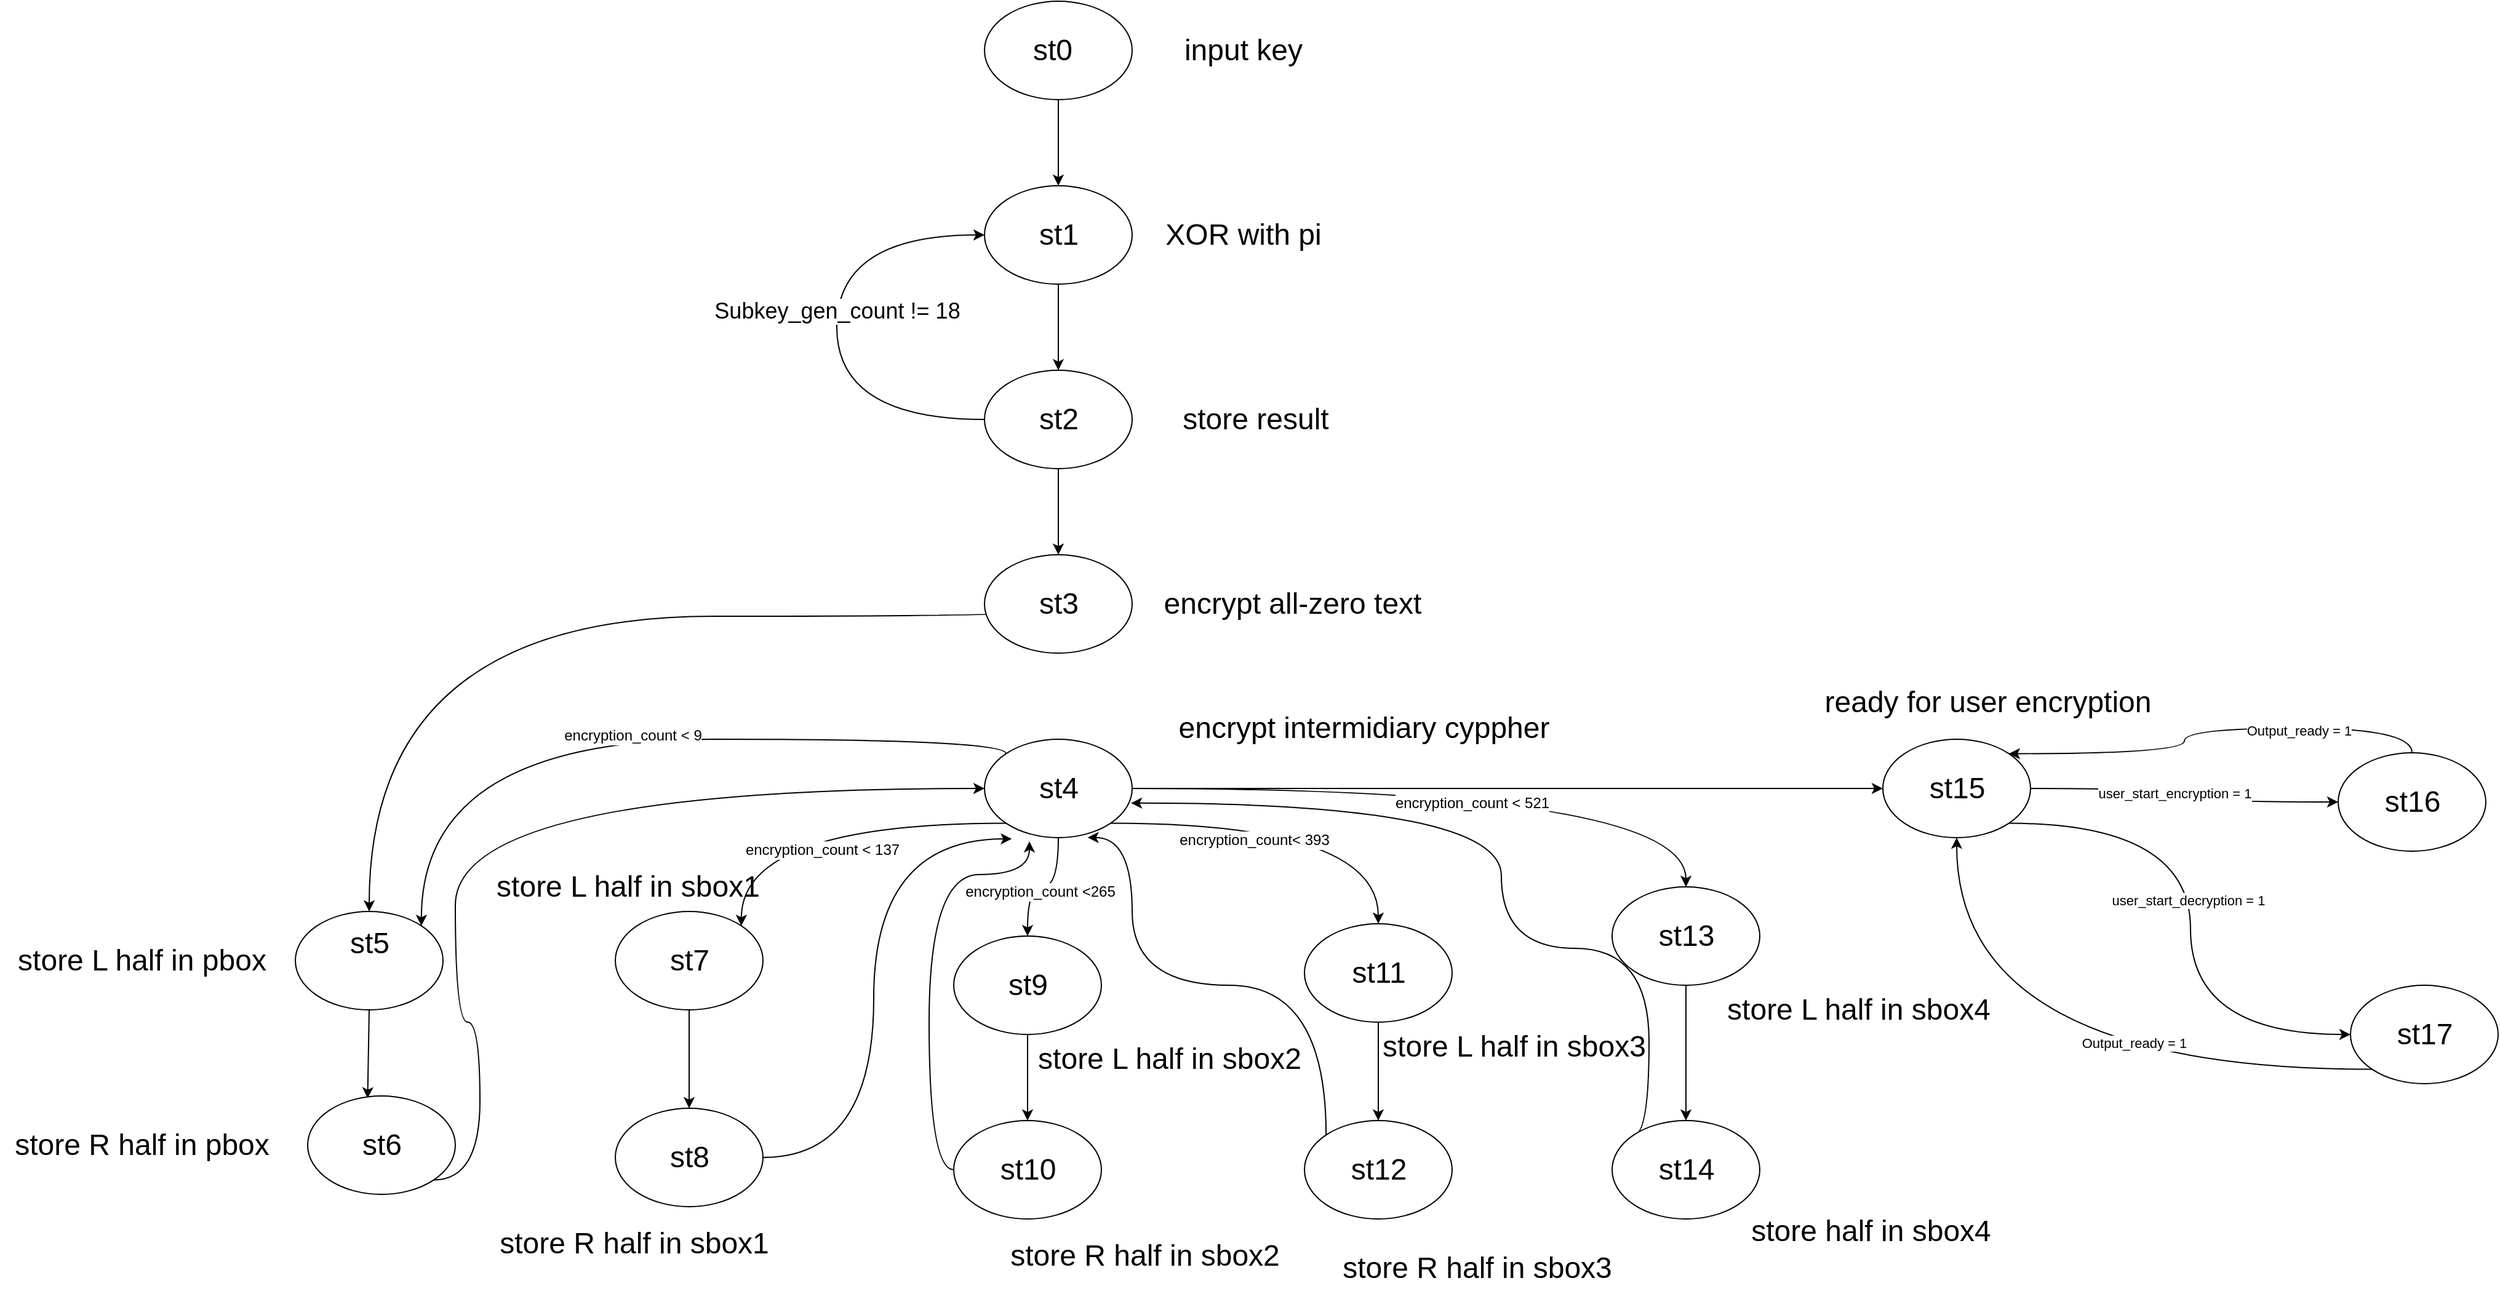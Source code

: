 <mxfile version="21.6.8" type="device">
  <diagram name="Page-1" id="sMe43WNxVO2fPYyYrZ3E">
    <mxGraphModel dx="2410" dy="1008" grid="1" gridSize="10" guides="1" tooltips="1" connect="1" arrows="1" fold="1" page="1" pageScale="1" pageWidth="850" pageHeight="1100" math="0" shadow="0">
      <root>
        <mxCell id="0" />
        <mxCell id="1" parent="0" />
        <mxCell id="xssgaU7yMrccYGRbfxuS-50" style="edgeStyle=orthogonalEdgeStyle;rounded=0;orthogonalLoop=1;jettySize=auto;html=1;exitX=0.5;exitY=1;exitDx=0;exitDy=0;entryX=0.5;entryY=0;entryDx=0;entryDy=0;" parent="1" source="xssgaU7yMrccYGRbfxuS-1" target="xssgaU7yMrccYGRbfxuS-2" edge="1">
          <mxGeometry relative="1" as="geometry" />
        </mxCell>
        <mxCell id="xssgaU7yMrccYGRbfxuS-1" value="" style="ellipse;whiteSpace=wrap;html=1;" parent="1" vertex="1">
          <mxGeometry x="330" y="70" width="120" height="80" as="geometry" />
        </mxCell>
        <mxCell id="xssgaU7yMrccYGRbfxuS-51" style="edgeStyle=orthogonalEdgeStyle;rounded=0;orthogonalLoop=1;jettySize=auto;html=1;exitX=0.5;exitY=1;exitDx=0;exitDy=0;entryX=0.5;entryY=0;entryDx=0;entryDy=0;" parent="1" source="xssgaU7yMrccYGRbfxuS-2" target="xssgaU7yMrccYGRbfxuS-3" edge="1">
          <mxGeometry relative="1" as="geometry" />
        </mxCell>
        <mxCell id="xssgaU7yMrccYGRbfxuS-2" value="" style="ellipse;whiteSpace=wrap;html=1;" parent="1" vertex="1">
          <mxGeometry x="330" y="220" width="120" height="80" as="geometry" />
        </mxCell>
        <mxCell id="xssgaU7yMrccYGRbfxuS-52" style="edgeStyle=orthogonalEdgeStyle;rounded=0;orthogonalLoop=1;jettySize=auto;html=1;exitX=0.5;exitY=1;exitDx=0;exitDy=0;entryX=0.5;entryY=0;entryDx=0;entryDy=0;" parent="1" source="xssgaU7yMrccYGRbfxuS-3" target="xssgaU7yMrccYGRbfxuS-4" edge="1">
          <mxGeometry relative="1" as="geometry" />
        </mxCell>
        <mxCell id="CImMtBF49ZopvuC7Rgb3-1" style="edgeStyle=orthogonalEdgeStyle;curved=1;rounded=0;orthogonalLoop=1;jettySize=auto;html=1;exitX=0;exitY=0.5;exitDx=0;exitDy=0;entryX=0;entryY=0.5;entryDx=0;entryDy=0;" edge="1" parent="1" source="xssgaU7yMrccYGRbfxuS-3" target="xssgaU7yMrccYGRbfxuS-2">
          <mxGeometry relative="1" as="geometry">
            <Array as="points">
              <mxPoint x="210" y="410" />
              <mxPoint x="210" y="260" />
            </Array>
          </mxGeometry>
        </mxCell>
        <mxCell id="CImMtBF49ZopvuC7Rgb3-2" value="&lt;font style=&quot;font-size: 18px;&quot;&gt;Subkey_gen_count != 18&lt;/font&gt;" style="edgeLabel;html=1;align=center;verticalAlign=middle;resizable=0;points=[];" vertex="1" connectable="0" parent="CImMtBF49ZopvuC7Rgb3-1">
          <mxGeometry x="0.063" relative="1" as="geometry">
            <mxPoint y="-1" as="offset" />
          </mxGeometry>
        </mxCell>
        <mxCell id="xssgaU7yMrccYGRbfxuS-3" value="" style="ellipse;whiteSpace=wrap;html=1;" parent="1" vertex="1">
          <mxGeometry x="330" y="370" width="120" height="80" as="geometry" />
        </mxCell>
        <mxCell id="xssgaU7yMrccYGRbfxuS-53" style="edgeStyle=orthogonalEdgeStyle;curved=1;rounded=0;orthogonalLoop=1;jettySize=auto;html=1;exitX=0;exitY=0.5;exitDx=0;exitDy=0;entryX=0.5;entryY=0;entryDx=0;entryDy=0;" parent="1" source="xssgaU7yMrccYGRbfxuS-4" target="xssgaU7yMrccYGRbfxuS-14" edge="1">
          <mxGeometry relative="1" as="geometry">
            <Array as="points">
              <mxPoint x="390" y="560" />
              <mxPoint x="390" y="570" />
              <mxPoint x="-170" y="570" />
            </Array>
          </mxGeometry>
        </mxCell>
        <mxCell id="xssgaU7yMrccYGRbfxuS-4" value="" style="ellipse;whiteSpace=wrap;html=1;" parent="1" vertex="1">
          <mxGeometry x="330" y="520" width="120" height="80" as="geometry" />
        </mxCell>
        <mxCell id="xssgaU7yMrccYGRbfxuS-55" style="edgeStyle=orthogonalEdgeStyle;curved=1;rounded=0;orthogonalLoop=1;jettySize=auto;html=1;exitX=0;exitY=1;exitDx=0;exitDy=0;entryX=1;entryY=0;entryDx=0;entryDy=0;" parent="1" source="xssgaU7yMrccYGRbfxuS-5" target="xssgaU7yMrccYGRbfxuS-6" edge="1">
          <mxGeometry relative="1" as="geometry" />
        </mxCell>
        <mxCell id="0OiV8ayJ7deSLGKpyF09-4" value="&lt;font style=&quot;font-size: 12px;&quot;&gt;encryption_count &amp;lt; 137&lt;/font&gt;" style="edgeLabel;html=1;align=center;verticalAlign=middle;resizable=0;points=[];" parent="xssgaU7yMrccYGRbfxuS-55" vertex="1" connectable="0">
          <mxGeometry x="0.009" y="21" relative="1" as="geometry">
            <mxPoint x="1" as="offset" />
          </mxGeometry>
        </mxCell>
        <mxCell id="xssgaU7yMrccYGRbfxuS-57" style="edgeStyle=orthogonalEdgeStyle;curved=1;rounded=0;orthogonalLoop=1;jettySize=auto;html=1;exitX=0.5;exitY=1;exitDx=0;exitDy=0;entryX=0.5;entryY=0;entryDx=0;entryDy=0;" parent="1" source="xssgaU7yMrccYGRbfxuS-5" target="xssgaU7yMrccYGRbfxuS-8" edge="1">
          <mxGeometry relative="1" as="geometry" />
        </mxCell>
        <mxCell id="0OiV8ayJ7deSLGKpyF09-5" value="&lt;font style=&quot;font-size: 12px;&quot;&gt;encryption_count &amp;lt;265&lt;/font&gt;" style="edgeLabel;html=1;align=center;verticalAlign=middle;resizable=0;points=[];" parent="xssgaU7yMrccYGRbfxuS-57" vertex="1" connectable="0">
          <mxGeometry x="0.059" y="4" relative="1" as="geometry">
            <mxPoint as="offset" />
          </mxGeometry>
        </mxCell>
        <mxCell id="xssgaU7yMrccYGRbfxuS-59" style="edgeStyle=orthogonalEdgeStyle;curved=1;rounded=0;orthogonalLoop=1;jettySize=auto;html=1;exitX=1;exitY=1;exitDx=0;exitDy=0;entryX=0.5;entryY=0;entryDx=0;entryDy=0;" parent="1" source="xssgaU7yMrccYGRbfxuS-5" target="xssgaU7yMrccYGRbfxuS-10" edge="1">
          <mxGeometry relative="1" as="geometry" />
        </mxCell>
        <mxCell id="0OiV8ayJ7deSLGKpyF09-6" value="&lt;font style=&quot;font-size: 12px;&quot;&gt;encryption_count&amp;lt; 393&lt;/font&gt;" style="edgeLabel;html=1;align=center;verticalAlign=middle;resizable=0;points=[];" parent="xssgaU7yMrccYGRbfxuS-59" vertex="1" connectable="0">
          <mxGeometry x="-0.222" y="-13" relative="1" as="geometry">
            <mxPoint as="offset" />
          </mxGeometry>
        </mxCell>
        <mxCell id="xssgaU7yMrccYGRbfxuS-61" style="edgeStyle=orthogonalEdgeStyle;curved=1;rounded=0;orthogonalLoop=1;jettySize=auto;html=1;exitX=1;exitY=0.5;exitDx=0;exitDy=0;entryX=0.5;entryY=0;entryDx=0;entryDy=0;" parent="1" source="xssgaU7yMrccYGRbfxuS-5" target="xssgaU7yMrccYGRbfxuS-12" edge="1">
          <mxGeometry relative="1" as="geometry" />
        </mxCell>
        <mxCell id="0OiV8ayJ7deSLGKpyF09-7" value="&lt;font style=&quot;font-size: 12px;&quot;&gt;encryption_count &amp;lt; 521&lt;/font&gt;" style="edgeLabel;html=1;align=center;verticalAlign=middle;resizable=0;points=[];" parent="xssgaU7yMrccYGRbfxuS-61" vertex="1" connectable="0">
          <mxGeometry x="0.04" y="-12" relative="1" as="geometry">
            <mxPoint as="offset" />
          </mxGeometry>
        </mxCell>
        <mxCell id="xssgaU7yMrccYGRbfxuS-63" style="edgeStyle=orthogonalEdgeStyle;curved=1;rounded=0;orthogonalLoop=1;jettySize=auto;html=1;exitX=1;exitY=0.5;exitDx=0;exitDy=0;entryX=0;entryY=0.5;entryDx=0;entryDy=0;" parent="1" source="xssgaU7yMrccYGRbfxuS-5" target="xssgaU7yMrccYGRbfxuS-16" edge="1">
          <mxGeometry relative="1" as="geometry">
            <mxPoint x="1050.4" y="679.6" as="targetPoint" />
          </mxGeometry>
        </mxCell>
        <mxCell id="0OiV8ayJ7deSLGKpyF09-1" style="edgeStyle=orthogonalEdgeStyle;curved=1;rounded=0;orthogonalLoop=1;jettySize=auto;html=1;exitX=0;exitY=0;exitDx=0;exitDy=0;entryX=1;entryY=0;entryDx=0;entryDy=0;" parent="1" source="xssgaU7yMrccYGRbfxuS-5" target="xssgaU7yMrccYGRbfxuS-14" edge="1">
          <mxGeometry relative="1" as="geometry">
            <Array as="points">
              <mxPoint x="348" y="670" />
              <mxPoint x="-128" y="670" />
            </Array>
          </mxGeometry>
        </mxCell>
        <mxCell id="0OiV8ayJ7deSLGKpyF09-3" value="&lt;font style=&quot;font-size: 12px;&quot;&gt;encryption_count &amp;lt; 9&lt;/font&gt;" style="edgeLabel;html=1;align=center;verticalAlign=middle;resizable=0;points=[];" parent="0OiV8ayJ7deSLGKpyF09-1" vertex="1" connectable="0">
          <mxGeometry x="-0.01" y="-3" relative="1" as="geometry">
            <mxPoint as="offset" />
          </mxGeometry>
        </mxCell>
        <mxCell id="xssgaU7yMrccYGRbfxuS-5" value="" style="ellipse;whiteSpace=wrap;html=1;" parent="1" vertex="1">
          <mxGeometry x="330" y="670" width="120" height="80" as="geometry" />
        </mxCell>
        <mxCell id="0OiV8ayJ7deSLGKpyF09-9" style="edgeStyle=none;rounded=0;orthogonalLoop=1;jettySize=auto;html=1;exitX=0.5;exitY=1;exitDx=0;exitDy=0;entryX=0.5;entryY=0;entryDx=0;entryDy=0;" parent="1" source="xssgaU7yMrccYGRbfxuS-6" target="xssgaU7yMrccYGRbfxuS-7" edge="1">
          <mxGeometry relative="1" as="geometry" />
        </mxCell>
        <mxCell id="xssgaU7yMrccYGRbfxuS-6" value="" style="ellipse;whiteSpace=wrap;html=1;" parent="1" vertex="1">
          <mxGeometry x="30" y="810" width="120" height="80" as="geometry" />
        </mxCell>
        <mxCell id="xssgaU7yMrccYGRbfxuS-56" style="edgeStyle=orthogonalEdgeStyle;curved=1;rounded=0;orthogonalLoop=1;jettySize=auto;html=1;exitX=1;exitY=0.5;exitDx=0;exitDy=0;entryX=0.185;entryY=1.012;entryDx=0;entryDy=0;entryPerimeter=0;" parent="1" source="xssgaU7yMrccYGRbfxuS-7" target="xssgaU7yMrccYGRbfxuS-5" edge="1">
          <mxGeometry relative="1" as="geometry">
            <Array as="points">
              <mxPoint x="240" y="1010" />
              <mxPoint x="240" y="751" />
            </Array>
          </mxGeometry>
        </mxCell>
        <mxCell id="xssgaU7yMrccYGRbfxuS-7" value="" style="ellipse;whiteSpace=wrap;html=1;" parent="1" vertex="1">
          <mxGeometry x="30" y="970" width="120" height="80" as="geometry" />
        </mxCell>
        <mxCell id="0OiV8ayJ7deSLGKpyF09-10" style="edgeStyle=none;rounded=0;orthogonalLoop=1;jettySize=auto;html=1;exitX=0.5;exitY=1;exitDx=0;exitDy=0;entryX=0.5;entryY=0;entryDx=0;entryDy=0;" parent="1" source="xssgaU7yMrccYGRbfxuS-8" target="xssgaU7yMrccYGRbfxuS-9" edge="1">
          <mxGeometry relative="1" as="geometry" />
        </mxCell>
        <mxCell id="xssgaU7yMrccYGRbfxuS-8" value="" style="ellipse;whiteSpace=wrap;html=1;" parent="1" vertex="1">
          <mxGeometry x="305" y="830" width="120" height="80" as="geometry" />
        </mxCell>
        <mxCell id="xssgaU7yMrccYGRbfxuS-58" style="edgeStyle=orthogonalEdgeStyle;curved=1;rounded=0;orthogonalLoop=1;jettySize=auto;html=1;exitX=0;exitY=0.5;exitDx=0;exitDy=0;entryX=0.304;entryY=1.037;entryDx=0;entryDy=0;entryPerimeter=0;" parent="1" source="xssgaU7yMrccYGRbfxuS-9" target="xssgaU7yMrccYGRbfxuS-5" edge="1">
          <mxGeometry relative="1" as="geometry">
            <Array as="points">
              <mxPoint x="285" y="1020" />
              <mxPoint x="285" y="780" />
              <mxPoint x="367" y="780" />
            </Array>
          </mxGeometry>
        </mxCell>
        <mxCell id="xssgaU7yMrccYGRbfxuS-9" value="" style="ellipse;whiteSpace=wrap;html=1;" parent="1" vertex="1">
          <mxGeometry x="305" y="980" width="120" height="80" as="geometry" />
        </mxCell>
        <mxCell id="0OiV8ayJ7deSLGKpyF09-11" style="edgeStyle=none;rounded=0;orthogonalLoop=1;jettySize=auto;html=1;exitX=0.5;exitY=1;exitDx=0;exitDy=0;entryX=0.5;entryY=0;entryDx=0;entryDy=0;" parent="1" source="xssgaU7yMrccYGRbfxuS-10" target="xssgaU7yMrccYGRbfxuS-11" edge="1">
          <mxGeometry relative="1" as="geometry" />
        </mxCell>
        <mxCell id="xssgaU7yMrccYGRbfxuS-10" value="" style="ellipse;whiteSpace=wrap;html=1;" parent="1" vertex="1">
          <mxGeometry x="590" y="820" width="120" height="80" as="geometry" />
        </mxCell>
        <mxCell id="xssgaU7yMrccYGRbfxuS-60" style="edgeStyle=orthogonalEdgeStyle;curved=1;rounded=0;orthogonalLoop=1;jettySize=auto;html=1;exitX=0;exitY=0;exitDx=0;exitDy=0;entryX=0.698;entryY=0.999;entryDx=0;entryDy=0;entryPerimeter=0;" parent="1" source="xssgaU7yMrccYGRbfxuS-11" target="xssgaU7yMrccYGRbfxuS-5" edge="1">
          <mxGeometry relative="1" as="geometry">
            <Array as="points">
              <mxPoint x="608" y="870" />
              <mxPoint x="450" y="870" />
              <mxPoint x="450" y="750" />
            </Array>
          </mxGeometry>
        </mxCell>
        <mxCell id="xssgaU7yMrccYGRbfxuS-11" value="" style="ellipse;whiteSpace=wrap;html=1;" parent="1" vertex="1">
          <mxGeometry x="590" y="980" width="120" height="80" as="geometry" />
        </mxCell>
        <mxCell id="0OiV8ayJ7deSLGKpyF09-12" style="edgeStyle=none;rounded=0;orthogonalLoop=1;jettySize=auto;html=1;exitX=0.5;exitY=1;exitDx=0;exitDy=0;entryX=0.5;entryY=0;entryDx=0;entryDy=0;" parent="1" source="xssgaU7yMrccYGRbfxuS-12" target="xssgaU7yMrccYGRbfxuS-13" edge="1">
          <mxGeometry relative="1" as="geometry" />
        </mxCell>
        <mxCell id="xssgaU7yMrccYGRbfxuS-12" value="" style="ellipse;whiteSpace=wrap;html=1;" parent="1" vertex="1">
          <mxGeometry x="840" y="790" width="120" height="80" as="geometry" />
        </mxCell>
        <mxCell id="xssgaU7yMrccYGRbfxuS-62" style="edgeStyle=orthogonalEdgeStyle;curved=1;rounded=0;orthogonalLoop=1;jettySize=auto;html=1;exitX=0;exitY=0;exitDx=0;exitDy=0;entryX=0.992;entryY=0.649;entryDx=0;entryDy=0;entryPerimeter=0;" parent="1" source="xssgaU7yMrccYGRbfxuS-13" target="xssgaU7yMrccYGRbfxuS-5" edge="1">
          <mxGeometry relative="1" as="geometry">
            <Array as="points">
              <mxPoint x="870" y="992" />
              <mxPoint x="870" y="840" />
              <mxPoint x="750" y="840" />
              <mxPoint x="750" y="722" />
            </Array>
          </mxGeometry>
        </mxCell>
        <mxCell id="xssgaU7yMrccYGRbfxuS-13" value="" style="ellipse;whiteSpace=wrap;html=1;" parent="1" vertex="1">
          <mxGeometry x="840" y="980" width="120" height="80" as="geometry" />
        </mxCell>
        <mxCell id="0OiV8ayJ7deSLGKpyF09-8" style="edgeStyle=none;rounded=0;orthogonalLoop=1;jettySize=auto;html=1;exitX=0.5;exitY=1;exitDx=0;exitDy=0;entryX=0.406;entryY=0.024;entryDx=0;entryDy=0;entryPerimeter=0;" parent="1" source="xssgaU7yMrccYGRbfxuS-14" target="xssgaU7yMrccYGRbfxuS-15" edge="1">
          <mxGeometry relative="1" as="geometry" />
        </mxCell>
        <mxCell id="xssgaU7yMrccYGRbfxuS-14" value="" style="ellipse;whiteSpace=wrap;html=1;" parent="1" vertex="1">
          <mxGeometry x="-230" y="810" width="120" height="80" as="geometry" />
        </mxCell>
        <mxCell id="xssgaU7yMrccYGRbfxuS-54" style="edgeStyle=orthogonalEdgeStyle;curved=1;rounded=0;orthogonalLoop=1;jettySize=auto;html=1;exitX=1;exitY=1;exitDx=0;exitDy=0;entryX=0;entryY=0.5;entryDx=0;entryDy=0;" parent="1" source="xssgaU7yMrccYGRbfxuS-15" target="xssgaU7yMrccYGRbfxuS-5" edge="1">
          <mxGeometry relative="1" as="geometry">
            <Array as="points">
              <mxPoint x="-80" y="1028" />
              <mxPoint x="-80" y="900" />
              <mxPoint x="-100" y="900" />
              <mxPoint x="-100" y="710" />
            </Array>
          </mxGeometry>
        </mxCell>
        <mxCell id="xssgaU7yMrccYGRbfxuS-15" value="" style="ellipse;whiteSpace=wrap;html=1;" parent="1" vertex="1">
          <mxGeometry x="-220" y="960" width="120" height="80" as="geometry" />
        </mxCell>
        <mxCell id="_hv9AlfJrgn3uuWGWwXn-3" style="edgeStyle=orthogonalEdgeStyle;curved=1;rounded=0;orthogonalLoop=1;jettySize=auto;html=1;exitX=1;exitY=0.5;exitDx=0;exitDy=0;entryX=0;entryY=0.5;entryDx=0;entryDy=0;" parent="1" source="xssgaU7yMrccYGRbfxuS-16" target="_hv9AlfJrgn3uuWGWwXn-2" edge="1">
          <mxGeometry relative="1" as="geometry" />
        </mxCell>
        <mxCell id="_hv9AlfJrgn3uuWGWwXn-5" value="user_start_encryption = 1" style="edgeLabel;html=1;align=center;verticalAlign=middle;resizable=0;points=[];" parent="_hv9AlfJrgn3uuWGWwXn-3" vertex="1" connectable="0">
          <mxGeometry x="-0.109" y="-4" relative="1" as="geometry">
            <mxPoint as="offset" />
          </mxGeometry>
        </mxCell>
        <mxCell id="_hv9AlfJrgn3uuWGWwXn-4" style="edgeStyle=orthogonalEdgeStyle;curved=1;rounded=0;orthogonalLoop=1;jettySize=auto;html=1;exitX=1;exitY=1;exitDx=0;exitDy=0;entryX=0;entryY=0.5;entryDx=0;entryDy=0;" parent="1" source="xssgaU7yMrccYGRbfxuS-16" target="_hv9AlfJrgn3uuWGWwXn-1" edge="1">
          <mxGeometry relative="1" as="geometry" />
        </mxCell>
        <mxCell id="_hv9AlfJrgn3uuWGWwXn-6" value="user_start_decryption = 1" style="edgeLabel;html=1;align=center;verticalAlign=middle;resizable=0;points=[];" parent="_hv9AlfJrgn3uuWGWwXn-4" vertex="1" connectable="0">
          <mxGeometry x="-0.062" y="-2" relative="1" as="geometry">
            <mxPoint as="offset" />
          </mxGeometry>
        </mxCell>
        <mxCell id="xssgaU7yMrccYGRbfxuS-16" value="" style="ellipse;whiteSpace=wrap;html=1;" parent="1" vertex="1">
          <mxGeometry x="1060" y="670" width="120" height="80" as="geometry" />
        </mxCell>
        <mxCell id="xssgaU7yMrccYGRbfxuS-17" value="&lt;font style=&quot;font-size: 24px;&quot;&gt;st0&lt;/font&gt;" style="text;html=1;align=center;verticalAlign=middle;resizable=0;points=[];autosize=1;strokeColor=none;fillColor=none;" parent="1" vertex="1">
          <mxGeometry x="355" y="90" width="60" height="40" as="geometry" />
        </mxCell>
        <mxCell id="xssgaU7yMrccYGRbfxuS-18" value="&lt;font style=&quot;font-size: 24px;&quot;&gt;st1&lt;/font&gt;" style="text;html=1;align=center;verticalAlign=middle;resizable=0;points=[];autosize=1;strokeColor=none;fillColor=none;" parent="1" vertex="1">
          <mxGeometry x="360" y="240" width="60" height="40" as="geometry" />
        </mxCell>
        <mxCell id="xssgaU7yMrccYGRbfxuS-19" value="&lt;font style=&quot;font-size: 24px;&quot;&gt;st2&lt;/font&gt;" style="text;html=1;align=center;verticalAlign=middle;resizable=0;points=[];autosize=1;strokeColor=none;fillColor=none;" parent="1" vertex="1">
          <mxGeometry x="360" y="390" width="60" height="40" as="geometry" />
        </mxCell>
        <mxCell id="xssgaU7yMrccYGRbfxuS-20" value="&lt;font style=&quot;font-size: 24px;&quot;&gt;st3&lt;/font&gt;" style="text;html=1;align=center;verticalAlign=middle;resizable=0;points=[];autosize=1;strokeColor=none;fillColor=none;" parent="1" vertex="1">
          <mxGeometry x="360" y="540" width="60" height="40" as="geometry" />
        </mxCell>
        <mxCell id="xssgaU7yMrccYGRbfxuS-21" value="&lt;font style=&quot;font-size: 24px;&quot;&gt;st4&lt;/font&gt;" style="text;html=1;align=center;verticalAlign=middle;resizable=0;points=[];autosize=1;strokeColor=none;fillColor=none;" parent="1" vertex="1">
          <mxGeometry x="360" y="690" width="60" height="40" as="geometry" />
        </mxCell>
        <mxCell id="xssgaU7yMrccYGRbfxuS-22" value="&lt;font style=&quot;font-size: 24px;&quot;&gt;st9&lt;/font&gt;" style="text;html=1;align=center;verticalAlign=middle;resizable=0;points=[];autosize=1;strokeColor=none;fillColor=none;" parent="1" vertex="1">
          <mxGeometry x="335" y="850" width="60" height="40" as="geometry" />
        </mxCell>
        <mxCell id="xssgaU7yMrccYGRbfxuS-23" value="&lt;font style=&quot;font-size: 24px;&quot;&gt;st10&lt;/font&gt;" style="text;html=1;align=center;verticalAlign=middle;resizable=0;points=[];autosize=1;strokeColor=none;fillColor=none;" parent="1" vertex="1">
          <mxGeometry x="330" y="1000" width="70" height="40" as="geometry" />
        </mxCell>
        <mxCell id="xssgaU7yMrccYGRbfxuS-24" value="&lt;font style=&quot;font-size: 24px;&quot;&gt;st7&lt;/font&gt;" style="text;html=1;align=center;verticalAlign=middle;resizable=0;points=[];autosize=1;strokeColor=none;fillColor=none;" parent="1" vertex="1">
          <mxGeometry x="60" y="830" width="60" height="40" as="geometry" />
        </mxCell>
        <mxCell id="xssgaU7yMrccYGRbfxuS-25" value="&lt;font style=&quot;font-size: 24px;&quot;&gt;st8&lt;/font&gt;" style="text;html=1;align=center;verticalAlign=middle;resizable=0;points=[];autosize=1;strokeColor=none;fillColor=none;" parent="1" vertex="1">
          <mxGeometry x="60" y="990" width="60" height="40" as="geometry" />
        </mxCell>
        <mxCell id="xssgaU7yMrccYGRbfxuS-26" value="&lt;font style=&quot;font-size: 24px;&quot;&gt;st5&lt;br&gt;&lt;br&gt;&lt;/font&gt;" style="text;html=1;align=center;verticalAlign=middle;resizable=0;points=[];autosize=1;strokeColor=none;fillColor=none;" parent="1" vertex="1">
          <mxGeometry x="-200" y="815" width="60" height="70" as="geometry" />
        </mxCell>
        <mxCell id="xssgaU7yMrccYGRbfxuS-27" value="&lt;font style=&quot;font-size: 24px;&quot;&gt;st6&lt;/font&gt;" style="text;html=1;align=center;verticalAlign=middle;resizable=0;points=[];autosize=1;strokeColor=none;fillColor=none;" parent="1" vertex="1">
          <mxGeometry x="-190" y="980" width="60" height="40" as="geometry" />
        </mxCell>
        <mxCell id="xssgaU7yMrccYGRbfxuS-28" value="&lt;font style=&quot;font-size: 24px;&quot;&gt;st11&lt;/font&gt;" style="text;html=1;align=center;verticalAlign=middle;resizable=0;points=[];autosize=1;strokeColor=none;fillColor=none;" parent="1" vertex="1">
          <mxGeometry x="615" y="840" width="70" height="40" as="geometry" />
        </mxCell>
        <mxCell id="xssgaU7yMrccYGRbfxuS-29" value="&lt;font style=&quot;font-size: 24px;&quot;&gt;st12&lt;/font&gt;" style="text;html=1;align=center;verticalAlign=middle;resizable=0;points=[];autosize=1;strokeColor=none;fillColor=none;" parent="1" vertex="1">
          <mxGeometry x="615" y="1000" width="70" height="40" as="geometry" />
        </mxCell>
        <mxCell id="xssgaU7yMrccYGRbfxuS-30" value="&lt;font style=&quot;font-size: 24px;&quot;&gt;st13&lt;/font&gt;" style="text;html=1;align=center;verticalAlign=middle;resizable=0;points=[];autosize=1;strokeColor=none;fillColor=none;" parent="1" vertex="1">
          <mxGeometry x="865" y="810" width="70" height="40" as="geometry" />
        </mxCell>
        <mxCell id="xssgaU7yMrccYGRbfxuS-31" value="&lt;font style=&quot;font-size: 24px;&quot;&gt;st14&lt;/font&gt;" style="text;html=1;align=center;verticalAlign=middle;resizable=0;points=[];autosize=1;strokeColor=none;fillColor=none;" parent="1" vertex="1">
          <mxGeometry x="865" y="1000" width="70" height="40" as="geometry" />
        </mxCell>
        <mxCell id="xssgaU7yMrccYGRbfxuS-32" value="&lt;font style=&quot;font-size: 24px;&quot;&gt;st15&lt;/font&gt;" style="text;html=1;align=center;verticalAlign=middle;resizable=0;points=[];autosize=1;strokeColor=none;fillColor=none;" parent="1" vertex="1">
          <mxGeometry x="1085" y="690" width="70" height="40" as="geometry" />
        </mxCell>
        <mxCell id="xssgaU7yMrccYGRbfxuS-33" value="&lt;font style=&quot;font-size: 24px;&quot;&gt;input key&lt;/font&gt;" style="text;html=1;align=center;verticalAlign=middle;resizable=0;points=[];autosize=1;strokeColor=none;fillColor=none;" parent="1" vertex="1">
          <mxGeometry x="480" y="90" width="120" height="40" as="geometry" />
        </mxCell>
        <mxCell id="xssgaU7yMrccYGRbfxuS-34" value="&lt;font style=&quot;font-size: 24px;&quot;&gt;XOR with pi&lt;/font&gt;" style="text;html=1;align=center;verticalAlign=middle;resizable=0;points=[];autosize=1;strokeColor=none;fillColor=none;" parent="1" vertex="1">
          <mxGeometry x="465" y="240" width="150" height="40" as="geometry" />
        </mxCell>
        <mxCell id="xssgaU7yMrccYGRbfxuS-35" value="&lt;font style=&quot;font-size: 24px;&quot;&gt;store result&lt;/font&gt;" style="text;html=1;align=center;verticalAlign=middle;resizable=0;points=[];autosize=1;strokeColor=none;fillColor=none;" parent="1" vertex="1">
          <mxGeometry x="480" y="390" width="140" height="40" as="geometry" />
        </mxCell>
        <mxCell id="xssgaU7yMrccYGRbfxuS-36" value="&lt;font style=&quot;font-size: 24px;&quot;&gt;encrypt all-zero text&lt;/font&gt;" style="text;html=1;align=center;verticalAlign=middle;resizable=0;points=[];autosize=1;strokeColor=none;fillColor=none;" parent="1" vertex="1">
          <mxGeometry x="465" y="540" width="230" height="40" as="geometry" />
        </mxCell>
        <mxCell id="xssgaU7yMrccYGRbfxuS-37" value="&lt;font style=&quot;font-size: 24px;&quot;&gt;encrypt intermidiary cyppher&lt;/font&gt;" style="text;html=1;align=center;verticalAlign=middle;resizable=0;points=[];autosize=1;strokeColor=none;fillColor=none;" parent="1" vertex="1">
          <mxGeometry x="478" y="641" width="320" height="40" as="geometry" />
        </mxCell>
        <mxCell id="xssgaU7yMrccYGRbfxuS-38" value="&lt;font style=&quot;font-size: 24px;&quot;&gt;store L half in pbox&lt;/font&gt;" style="text;html=1;align=center;verticalAlign=middle;resizable=0;points=[];autosize=1;strokeColor=none;fillColor=none;" parent="1" vertex="1">
          <mxGeometry x="-470" y="830" width="230" height="40" as="geometry" />
        </mxCell>
        <mxCell id="xssgaU7yMrccYGRbfxuS-39" value="&lt;font style=&quot;font-size: 24px;&quot;&gt;store R half in pbox&lt;/font&gt;" style="text;html=1;align=center;verticalAlign=middle;resizable=0;points=[];autosize=1;strokeColor=none;fillColor=none;" parent="1" vertex="1">
          <mxGeometry x="-470" y="980" width="230" height="40" as="geometry" />
        </mxCell>
        <mxCell id="xssgaU7yMrccYGRbfxuS-40" value="&lt;font style=&quot;font-size: 24px;&quot;&gt;store L half in sbox1&lt;/font&gt;" style="text;html=1;align=center;verticalAlign=middle;resizable=0;points=[];autosize=1;strokeColor=none;fillColor=none;" parent="1" vertex="1">
          <mxGeometry x="-80" y="770" width="240" height="40" as="geometry" />
        </mxCell>
        <mxCell id="xssgaU7yMrccYGRbfxuS-41" value="&lt;font style=&quot;font-size: 24px;&quot;&gt;store R half in sbox1&lt;/font&gt;" style="text;html=1;align=center;verticalAlign=middle;resizable=0;points=[];autosize=1;strokeColor=none;fillColor=none;" parent="1" vertex="1">
          <mxGeometry x="-75" y="1060" width="240" height="40" as="geometry" />
        </mxCell>
        <mxCell id="xssgaU7yMrccYGRbfxuS-42" value="&lt;font style=&quot;font-size: 24px;&quot;&gt;store L half in sbox2&lt;/font&gt;" style="text;html=1;align=center;verticalAlign=middle;resizable=0;points=[];autosize=1;strokeColor=none;fillColor=none;" parent="1" vertex="1">
          <mxGeometry x="360" y="910" width="240" height="40" as="geometry" />
        </mxCell>
        <mxCell id="xssgaU7yMrccYGRbfxuS-43" value="&lt;font style=&quot;font-size: 24px;&quot;&gt;store R half in sbox2&lt;/font&gt;" style="text;html=1;align=center;verticalAlign=middle;resizable=0;points=[];autosize=1;strokeColor=none;fillColor=none;" parent="1" vertex="1">
          <mxGeometry x="340" y="1070" width="240" height="40" as="geometry" />
        </mxCell>
        <mxCell id="xssgaU7yMrccYGRbfxuS-44" value="&lt;font style=&quot;font-size: 24px;&quot;&gt;store L half in sbox3&lt;/font&gt;" style="text;html=1;align=center;verticalAlign=middle;resizable=0;points=[];autosize=1;strokeColor=none;fillColor=none;" parent="1" vertex="1">
          <mxGeometry x="640" y="900" width="240" height="40" as="geometry" />
        </mxCell>
        <mxCell id="xssgaU7yMrccYGRbfxuS-45" value="&lt;font style=&quot;font-size: 24px;&quot;&gt;store R half in sbox3&lt;/font&gt;" style="text;html=1;align=center;verticalAlign=middle;resizable=0;points=[];autosize=1;strokeColor=none;fillColor=none;" parent="1" vertex="1">
          <mxGeometry x="610" y="1080" width="240" height="40" as="geometry" />
        </mxCell>
        <mxCell id="xssgaU7yMrccYGRbfxuS-46" value="&lt;font style=&quot;font-size: 24px;&quot;&gt;store L half in sbox4&lt;/font&gt;" style="text;html=1;align=center;verticalAlign=middle;resizable=0;points=[];autosize=1;strokeColor=none;fillColor=none;" parent="1" vertex="1">
          <mxGeometry x="920" y="870" width="240" height="40" as="geometry" />
        </mxCell>
        <mxCell id="xssgaU7yMrccYGRbfxuS-47" value="&lt;font style=&quot;font-size: 24px;&quot;&gt;store half in sbox4&lt;/font&gt;" style="text;html=1;align=center;verticalAlign=middle;resizable=0;points=[];autosize=1;strokeColor=none;fillColor=none;" parent="1" vertex="1">
          <mxGeometry x="940" y="1050" width="220" height="40" as="geometry" />
        </mxCell>
        <mxCell id="xssgaU7yMrccYGRbfxuS-48" value="&lt;font style=&quot;font-size: 24px;&quot;&gt;ready for user encryption&lt;/font&gt;" style="text;html=1;align=center;verticalAlign=middle;resizable=0;points=[];autosize=1;strokeColor=none;fillColor=none;" parent="1" vertex="1">
          <mxGeometry x="1000" y="620" width="290" height="40" as="geometry" />
        </mxCell>
        <mxCell id="_hv9AlfJrgn3uuWGWwXn-10" style="edgeStyle=orthogonalEdgeStyle;curved=1;rounded=0;orthogonalLoop=1;jettySize=auto;html=1;exitX=0;exitY=1;exitDx=0;exitDy=0;entryX=0.5;entryY=1;entryDx=0;entryDy=0;" parent="1" source="_hv9AlfJrgn3uuWGWwXn-1" target="xssgaU7yMrccYGRbfxuS-16" edge="1">
          <mxGeometry relative="1" as="geometry" />
        </mxCell>
        <mxCell id="CImMtBF49ZopvuC7Rgb3-5" value="Output_ready = 1" style="edgeLabel;html=1;align=center;verticalAlign=middle;resizable=0;points=[];" vertex="1" connectable="0" parent="_hv9AlfJrgn3uuWGWwXn-10">
          <mxGeometry x="-0.264" y="-22" relative="1" as="geometry">
            <mxPoint as="offset" />
          </mxGeometry>
        </mxCell>
        <mxCell id="_hv9AlfJrgn3uuWGWwXn-1" value="" style="ellipse;whiteSpace=wrap;html=1;" parent="1" vertex="1">
          <mxGeometry x="1440" y="870" width="120" height="80" as="geometry" />
        </mxCell>
        <mxCell id="_hv9AlfJrgn3uuWGWwXn-9" style="edgeStyle=orthogonalEdgeStyle;curved=1;rounded=0;orthogonalLoop=1;jettySize=auto;html=1;exitX=0.5;exitY=0;exitDx=0;exitDy=0;entryX=1;entryY=0;entryDx=0;entryDy=0;" parent="1" source="_hv9AlfJrgn3uuWGWwXn-2" target="xssgaU7yMrccYGRbfxuS-16" edge="1">
          <mxGeometry relative="1" as="geometry" />
        </mxCell>
        <mxCell id="CImMtBF49ZopvuC7Rgb3-4" value="Output_ready = 1" style="edgeLabel;html=1;align=center;verticalAlign=middle;resizable=0;points=[];" vertex="1" connectable="0" parent="_hv9AlfJrgn3uuWGWwXn-9">
          <mxGeometry x="-0.392" y="2" relative="1" as="geometry">
            <mxPoint as="offset" />
          </mxGeometry>
        </mxCell>
        <mxCell id="_hv9AlfJrgn3uuWGWwXn-2" value="" style="ellipse;whiteSpace=wrap;html=1;" parent="1" vertex="1">
          <mxGeometry x="1430" y="681" width="120" height="80" as="geometry" />
        </mxCell>
        <mxCell id="_hv9AlfJrgn3uuWGWwXn-7" value="&lt;font style=&quot;font-size: 24px;&quot;&gt;st16&lt;/font&gt;" style="text;html=1;align=center;verticalAlign=middle;resizable=0;points=[];autosize=1;strokeColor=none;fillColor=none;" parent="1" vertex="1">
          <mxGeometry x="1455" y="701" width="70" height="40" as="geometry" />
        </mxCell>
        <mxCell id="_hv9AlfJrgn3uuWGWwXn-8" value="&lt;font style=&quot;font-size: 24px;&quot;&gt;st17&lt;/font&gt;" style="text;html=1;align=center;verticalAlign=middle;resizable=0;points=[];autosize=1;strokeColor=none;fillColor=none;" parent="1" vertex="1">
          <mxGeometry x="1465" y="890" width="70" height="40" as="geometry" />
        </mxCell>
      </root>
    </mxGraphModel>
  </diagram>
</mxfile>
